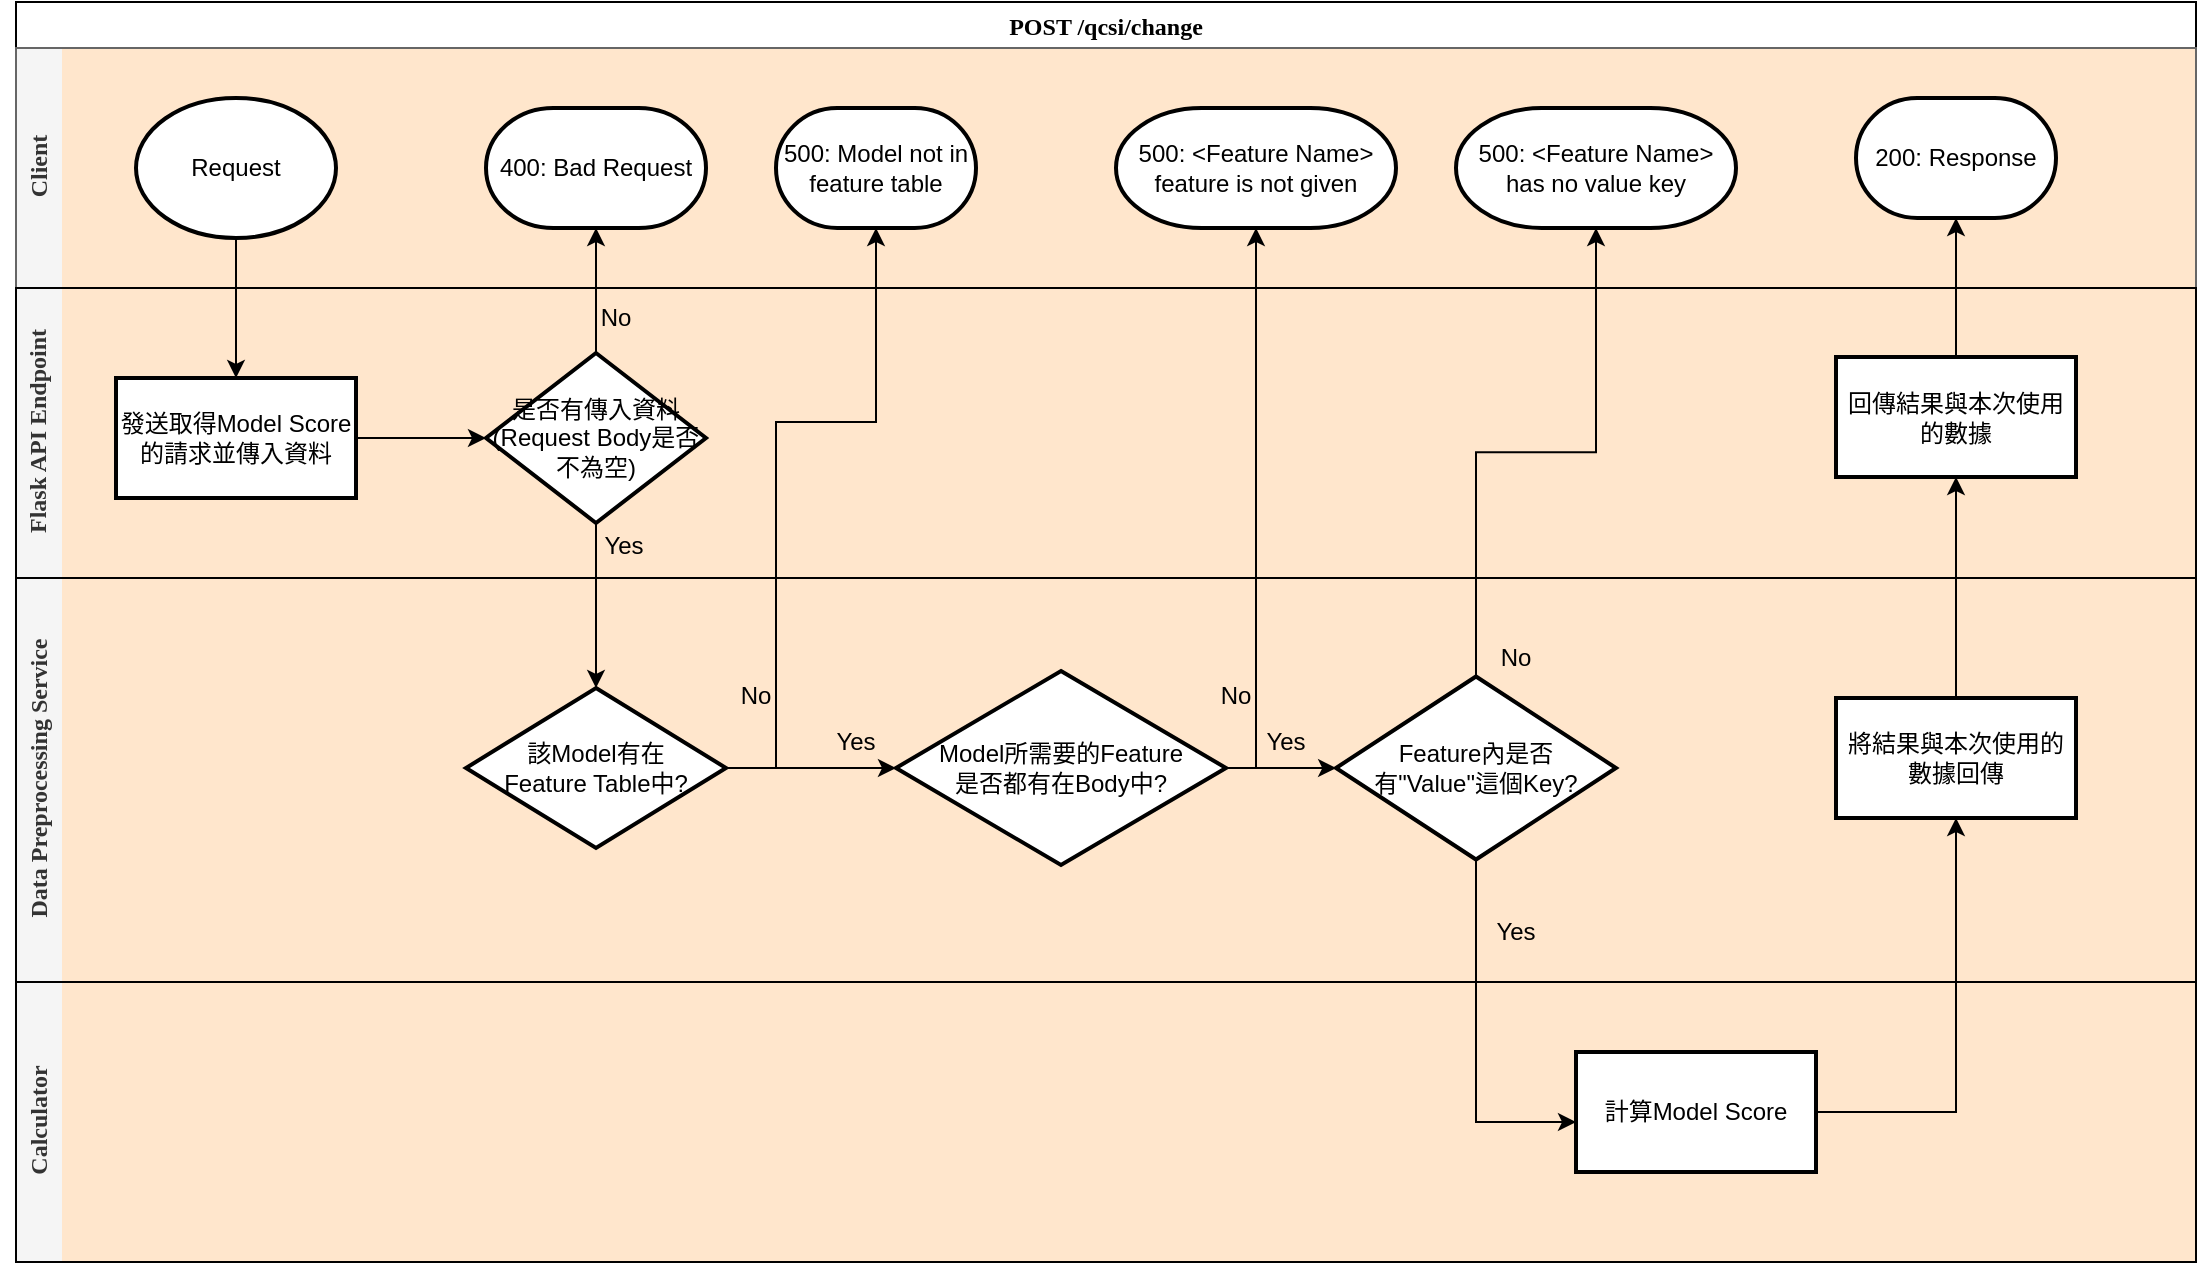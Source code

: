 <mxfile version="20.0.3" type="device"><diagram id="C5RBs43oDa-KdzZeNtuy" name="Page-1"><mxGraphModel dx="1422" dy="831" grid="1" gridSize="10" guides="1" tooltips="1" connect="1" arrows="1" fold="1" page="1" pageScale="1" pageWidth="827" pageHeight="1169" math="0" shadow="0"><root><mxCell id="WIyWlLk6GJQsqaUBKTNV-0"/><mxCell id="WIyWlLk6GJQsqaUBKTNV-1" parent="WIyWlLk6GJQsqaUBKTNV-0"/><mxCell id="Q2JHpyXK3tvcLyVBupTh-1" value="POST /qcsi/change" style="swimlane;swimlaneLine=1;glass=0;shadow=0;rounded=0;sketch=0;swimlaneFillColor=#FFE6CC;fontFamily=Verdana;" parent="WIyWlLk6GJQsqaUBKTNV-1" vertex="1"><mxGeometry x="300" y="200" width="1090" height="630" as="geometry"/></mxCell><mxCell id="Q2JHpyXK3tvcLyVBupTh-2" value="&lt;font face=&quot;Verdana&quot;&gt;Client&lt;/font&gt;" style="swimlane;html=1;horizontal=0;swimlaneLine=0;fillColor=#f5f5f5;strokeColor=#666666;fontColor=#333333;startSize=23;" parent="Q2JHpyXK3tvcLyVBupTh-1" vertex="1"><mxGeometry y="23" width="1090" height="120" as="geometry"><mxRectangle x="260" y="330" width="30" height="50" as="alternateBounds"/></mxGeometry></mxCell><mxCell id="Q2JHpyXK3tvcLyVBupTh-7" value="Request" style="strokeWidth=2;html=1;shape=mxgraph.flowchart.start_1;whiteSpace=wrap;" parent="Q2JHpyXK3tvcLyVBupTh-2" vertex="1"><mxGeometry x="60" y="25" width="100" height="70" as="geometry"/></mxCell><mxCell id="Q2JHpyXK3tvcLyVBupTh-25" value="400: Bad Request" style="strokeWidth=2;html=1;shape=mxgraph.flowchart.terminator;whiteSpace=wrap;" parent="Q2JHpyXK3tvcLyVBupTh-2" vertex="1"><mxGeometry x="235" y="30" width="110" height="60" as="geometry"/></mxCell><mxCell id="Q2JHpyXK3tvcLyVBupTh-32" value="500: Model not in feature table" style="strokeWidth=2;html=1;shape=mxgraph.flowchart.terminator;whiteSpace=wrap;" parent="Q2JHpyXK3tvcLyVBupTh-2" vertex="1"><mxGeometry x="380" y="30" width="100" height="60" as="geometry"/></mxCell><mxCell id="ZfSD3USpCY6e5y5g9DAe-16" value="200: Response" style="strokeWidth=2;html=1;shape=mxgraph.flowchart.terminator;whiteSpace=wrap;" parent="Q2JHpyXK3tvcLyVBupTh-2" vertex="1"><mxGeometry x="920" y="25" width="100" height="60" as="geometry"/></mxCell><mxCell id="wmzaGjKsVUb7aLBIdiLr-15" value="500: &amp;lt;Feature Name&amp;gt; feature is not given" style="strokeWidth=2;html=1;shape=mxgraph.flowchart.terminator;whiteSpace=wrap;" vertex="1" parent="Q2JHpyXK3tvcLyVBupTh-2"><mxGeometry x="550" y="30" width="140" height="60" as="geometry"/></mxCell><mxCell id="wmzaGjKsVUb7aLBIdiLr-17" value="500: &amp;lt;Feature Name&amp;gt; has no value key" style="strokeWidth=2;html=1;shape=mxgraph.flowchart.terminator;whiteSpace=wrap;" vertex="1" parent="Q2JHpyXK3tvcLyVBupTh-2"><mxGeometry x="720" y="30" width="140" height="60" as="geometry"/></mxCell><mxCell id="Q2JHpyXK3tvcLyVBupTh-5" value="&lt;font face=&quot;Verdana&quot;&gt;Flask API Endpoint&lt;/font&gt;" style="swimlane;html=1;horizontal=0;swimlaneLine=0;fillColor=#f5f5f5;fontColor=#333333;" parent="Q2JHpyXK3tvcLyVBupTh-1" vertex="1"><mxGeometry y="143" width="1090" height="145" as="geometry"><mxRectangle x="260" y="330" width="30" height="50" as="alternateBounds"/></mxGeometry></mxCell><mxCell id="_g8Pxo4nuFvf6XIZdUo5-4" value="" style="edgeStyle=orthogonalEdgeStyle;rounded=0;orthogonalLoop=1;jettySize=auto;html=1;" parent="Q2JHpyXK3tvcLyVBupTh-5" source="_g8Pxo4nuFvf6XIZdUo5-1" target="_g8Pxo4nuFvf6XIZdUo5-3" edge="1"><mxGeometry relative="1" as="geometry"/></mxCell><mxCell id="_g8Pxo4nuFvf6XIZdUo5-1" value="發送取得Model Score的請求並傳入資料" style="whiteSpace=wrap;html=1;strokeWidth=2;" parent="Q2JHpyXK3tvcLyVBupTh-5" vertex="1"><mxGeometry x="50" y="45" width="120" height="60" as="geometry"/></mxCell><mxCell id="_g8Pxo4nuFvf6XIZdUo5-3" value="是否有傳入資料&lt;br&gt;(Request Body是否不為空)" style="rhombus;whiteSpace=wrap;html=1;strokeWidth=2;" parent="Q2JHpyXK3tvcLyVBupTh-5" vertex="1"><mxGeometry x="235" y="32.5" width="110" height="85" as="geometry"/></mxCell><mxCell id="_g8Pxo4nuFvf6XIZdUo5-8" value="No" style="text;html=1;strokeColor=none;fillColor=none;align=center;verticalAlign=middle;whiteSpace=wrap;rounded=0;" parent="Q2JHpyXK3tvcLyVBupTh-5" vertex="1"><mxGeometry x="270" width="60" height="30" as="geometry"/></mxCell><mxCell id="_g8Pxo4nuFvf6XIZdUo5-33" value="回傳結果與本次使用的數據" style="whiteSpace=wrap;html=1;strokeWidth=2;" parent="Q2JHpyXK3tvcLyVBupTh-5" vertex="1"><mxGeometry x="910" y="34.5" width="120" height="60" as="geometry"/></mxCell><mxCell id="Q2JHpyXK3tvcLyVBupTh-6" value="&lt;font face=&quot;Verdana&quot;&gt;Data Preprocessing Service&lt;/font&gt;" style="swimlane;html=1;horizontal=0;swimlaneLine=0;startSize=23;fillColor=#f5f5f5;fontColor=#333333;" parent="Q2JHpyXK3tvcLyVBupTh-1" vertex="1"><mxGeometry y="288" width="1090" height="202" as="geometry"><mxRectangle x="260" y="330" width="30" height="50" as="alternateBounds"/></mxGeometry></mxCell><mxCell id="_g8Pxo4nuFvf6XIZdUo5-11" value="Yes" style="text;html=1;strokeColor=none;fillColor=none;align=center;verticalAlign=middle;whiteSpace=wrap;rounded=0;" parent="Q2JHpyXK3tvcLyVBupTh-6" vertex="1"><mxGeometry x="274" y="-31" width="60" height="30" as="geometry"/></mxCell><mxCell id="_g8Pxo4nuFvf6XIZdUo5-12" value="該Model有在&lt;br&gt;Feature Table中?" style="rhombus;whiteSpace=wrap;html=1;strokeWidth=2;" parent="Q2JHpyXK3tvcLyVBupTh-6" vertex="1"><mxGeometry x="225" y="55" width="130" height="80" as="geometry"/></mxCell><mxCell id="_g8Pxo4nuFvf6XIZdUo5-16" value="No" style="text;html=1;strokeColor=none;fillColor=none;align=center;verticalAlign=middle;whiteSpace=wrap;rounded=0;" parent="Q2JHpyXK3tvcLyVBupTh-6" vertex="1"><mxGeometry x="340" y="44" width="60" height="30" as="geometry"/></mxCell><mxCell id="_g8Pxo4nuFvf6XIZdUo5-30" value="將結果與本次使用的數據回傳" style="whiteSpace=wrap;html=1;strokeWidth=2;" parent="Q2JHpyXK3tvcLyVBupTh-6" vertex="1"><mxGeometry x="910" y="60" width="120" height="60" as="geometry"/></mxCell><mxCell id="wmzaGjKsVUb7aLBIdiLr-0" value="Model所需要的Feature&lt;br&gt;是否都有在Body中?" style="rhombus;whiteSpace=wrap;html=1;strokeWidth=2;" vertex="1" parent="Q2JHpyXK3tvcLyVBupTh-6"><mxGeometry x="440" y="46.5" width="165" height="97" as="geometry"/></mxCell><mxCell id="wmzaGjKsVUb7aLBIdiLr-1" value="" style="edgeStyle=orthogonalEdgeStyle;rounded=0;orthogonalLoop=1;jettySize=auto;html=1;" edge="1" parent="Q2JHpyXK3tvcLyVBupTh-6" source="_g8Pxo4nuFvf6XIZdUo5-12" target="wmzaGjKsVUb7aLBIdiLr-0"><mxGeometry relative="1" as="geometry"><Array as="points"><mxPoint x="410" y="95"/><mxPoint x="410" y="95"/></Array></mxGeometry></mxCell><mxCell id="wmzaGjKsVUb7aLBIdiLr-2" value="Feature內是否有&quot;Value&quot;這個Key?" style="rhombus;whiteSpace=wrap;html=1;strokeWidth=2;" vertex="1" parent="Q2JHpyXK3tvcLyVBupTh-6"><mxGeometry x="660" y="49.25" width="140" height="91.5" as="geometry"/></mxCell><mxCell id="wmzaGjKsVUb7aLBIdiLr-3" value="" style="edgeStyle=orthogonalEdgeStyle;rounded=0;orthogonalLoop=1;jettySize=auto;html=1;" edge="1" parent="Q2JHpyXK3tvcLyVBupTh-6" source="wmzaGjKsVUb7aLBIdiLr-0" target="wmzaGjKsVUb7aLBIdiLr-2"><mxGeometry relative="1" as="geometry"/></mxCell><mxCell id="wmzaGjKsVUb7aLBIdiLr-7" value="Yes" style="text;html=1;strokeColor=none;fillColor=none;align=center;verticalAlign=middle;whiteSpace=wrap;rounded=0;" vertex="1" parent="Q2JHpyXK3tvcLyVBupTh-6"><mxGeometry x="390" y="67" width="60" height="30" as="geometry"/></mxCell><mxCell id="wmzaGjKsVUb7aLBIdiLr-8" value="Yes" style="text;html=1;strokeColor=none;fillColor=none;align=center;verticalAlign=middle;whiteSpace=wrap;rounded=0;" vertex="1" parent="Q2JHpyXK3tvcLyVBupTh-6"><mxGeometry x="605" y="67" width="60" height="30" as="geometry"/></mxCell><mxCell id="wmzaGjKsVUb7aLBIdiLr-14" value="Yes" style="text;html=1;strokeColor=none;fillColor=none;align=center;verticalAlign=middle;whiteSpace=wrap;rounded=0;" vertex="1" parent="Q2JHpyXK3tvcLyVBupTh-6"><mxGeometry x="720" y="162" width="60" height="30" as="geometry"/></mxCell><mxCell id="wmzaGjKsVUb7aLBIdiLr-19" value="No" style="text;html=1;strokeColor=none;fillColor=none;align=center;verticalAlign=middle;whiteSpace=wrap;rounded=0;" vertex="1" parent="Q2JHpyXK3tvcLyVBupTh-6"><mxGeometry x="580" y="44" width="60" height="30" as="geometry"/></mxCell><mxCell id="wmzaGjKsVUb7aLBIdiLr-20" value="No" style="text;html=1;strokeColor=none;fillColor=none;align=center;verticalAlign=middle;whiteSpace=wrap;rounded=0;" vertex="1" parent="Q2JHpyXK3tvcLyVBupTh-6"><mxGeometry x="720" y="25" width="60" height="30" as="geometry"/></mxCell><mxCell id="_g8Pxo4nuFvf6XIZdUo5-2" value="" style="edgeStyle=orthogonalEdgeStyle;rounded=0;orthogonalLoop=1;jettySize=auto;html=1;" parent="Q2JHpyXK3tvcLyVBupTh-1" source="Q2JHpyXK3tvcLyVBupTh-7" target="_g8Pxo4nuFvf6XIZdUo5-1" edge="1"><mxGeometry relative="1" as="geometry"/></mxCell><mxCell id="_g8Pxo4nuFvf6XIZdUo5-7" style="edgeStyle=orthogonalEdgeStyle;rounded=0;orthogonalLoop=1;jettySize=auto;html=1;" parent="Q2JHpyXK3tvcLyVBupTh-1" source="_g8Pxo4nuFvf6XIZdUo5-3" target="Q2JHpyXK3tvcLyVBupTh-25" edge="1"><mxGeometry relative="1" as="geometry"/></mxCell><mxCell id="_g8Pxo4nuFvf6XIZdUo5-15" style="edgeStyle=orthogonalEdgeStyle;rounded=0;orthogonalLoop=1;jettySize=auto;html=1;" parent="Q2JHpyXK3tvcLyVBupTh-1" source="_g8Pxo4nuFvf6XIZdUo5-12" target="Q2JHpyXK3tvcLyVBupTh-32" edge="1"><mxGeometry relative="1" as="geometry"><Array as="points"><mxPoint x="380" y="383"/><mxPoint x="380" y="210"/><mxPoint x="430" y="210"/></Array></mxGeometry></mxCell><mxCell id="_g8Pxo4nuFvf6XIZdUo5-21" value="" style="edgeStyle=orthogonalEdgeStyle;rounded=0;orthogonalLoop=1;jettySize=auto;html=1;" parent="Q2JHpyXK3tvcLyVBupTh-1" target="_g8Pxo4nuFvf6XIZdUo5-20" edge="1"><mxGeometry relative="1" as="geometry"><Array as="points"><mxPoint x="485" y="725"/></Array><mxPoint x="485" y="608.5" as="sourcePoint"/></mxGeometry></mxCell><mxCell id="_g8Pxo4nuFvf6XIZdUo5-23" value="" style="edgeStyle=orthogonalEdgeStyle;rounded=0;orthogonalLoop=1;jettySize=auto;html=1;" parent="Q2JHpyXK3tvcLyVBupTh-1" source="_g8Pxo4nuFvf6XIZdUo5-20" edge="1"><mxGeometry relative="1" as="geometry"><mxPoint x="717" y="608.5" as="targetPoint"/></mxGeometry></mxCell><mxCell id="qsH0C6IxlLgiaa1xsICl-7" style="edgeStyle=orthogonalEdgeStyle;rounded=0;orthogonalLoop=1;jettySize=auto;html=1;" parent="Q2JHpyXK3tvcLyVBupTh-1" source="_g8Pxo4nuFvf6XIZdUo5-3" target="_g8Pxo4nuFvf6XIZdUo5-12" edge="1"><mxGeometry relative="1" as="geometry"/></mxCell><mxCell id="_g8Pxo4nuFvf6XIZdUo5-35" style="edgeStyle=orthogonalEdgeStyle;rounded=0;orthogonalLoop=1;jettySize=auto;html=1;entryX=0.5;entryY=1;entryDx=0;entryDy=0;entryPerimeter=0;" parent="Q2JHpyXK3tvcLyVBupTh-1" source="_g8Pxo4nuFvf6XIZdUo5-33" target="ZfSD3USpCY6e5y5g9DAe-16" edge="1"><mxGeometry relative="1" as="geometry"/></mxCell><mxCell id="_g8Pxo4nuFvf6XIZdUo5-34" value="" style="edgeStyle=orthogonalEdgeStyle;rounded=0;orthogonalLoop=1;jettySize=auto;html=1;" parent="Q2JHpyXK3tvcLyVBupTh-1" source="_g8Pxo4nuFvf6XIZdUo5-30" target="_g8Pxo4nuFvf6XIZdUo5-33" edge="1"><mxGeometry relative="1" as="geometry"/></mxCell><mxCell id="_g8Pxo4nuFvf6XIZdUo5-26" value="&lt;p&gt;&lt;font face=&quot;Verdana&quot;&gt;Calculator&lt;/font&gt;&lt;/p&gt;" style="swimlane;html=1;horizontal=0;swimlaneLine=0;startSize=23;fillColor=#f5f5f5;fontColor=#333333;swimlaneFillColor=#FFE6CC;" parent="Q2JHpyXK3tvcLyVBupTh-1" vertex="1"><mxGeometry y="490" width="1090" height="140" as="geometry"><mxRectangle x="260" y="330" width="30" height="50" as="alternateBounds"/></mxGeometry></mxCell><mxCell id="_g8Pxo4nuFvf6XIZdUo5-27" value="計算Model Score" style="whiteSpace=wrap;html=1;strokeWidth=2;" parent="_g8Pxo4nuFvf6XIZdUo5-26" vertex="1"><mxGeometry x="780" y="35" width="120" height="60" as="geometry"/></mxCell><mxCell id="wmzaGjKsVUb7aLBIdiLr-10" style="edgeStyle=orthogonalEdgeStyle;rounded=0;orthogonalLoop=1;jettySize=auto;html=1;" edge="1" parent="Q2JHpyXK3tvcLyVBupTh-1" source="wmzaGjKsVUb7aLBIdiLr-2" target="_g8Pxo4nuFvf6XIZdUo5-27"><mxGeometry relative="1" as="geometry"><Array as="points"><mxPoint x="730" y="560"/></Array></mxGeometry></mxCell><mxCell id="wmzaGjKsVUb7aLBIdiLr-11" style="edgeStyle=orthogonalEdgeStyle;rounded=0;orthogonalLoop=1;jettySize=auto;html=1;" edge="1" parent="Q2JHpyXK3tvcLyVBupTh-1" source="_g8Pxo4nuFvf6XIZdUo5-27" target="_g8Pxo4nuFvf6XIZdUo5-30"><mxGeometry relative="1" as="geometry"/></mxCell><mxCell id="wmzaGjKsVUb7aLBIdiLr-16" style="edgeStyle=orthogonalEdgeStyle;rounded=0;orthogonalLoop=1;jettySize=auto;html=1;" edge="1" parent="Q2JHpyXK3tvcLyVBupTh-1" source="wmzaGjKsVUb7aLBIdiLr-0" target="wmzaGjKsVUb7aLBIdiLr-15"><mxGeometry relative="1" as="geometry"><Array as="points"><mxPoint x="620" y="383"/></Array></mxGeometry></mxCell><mxCell id="wmzaGjKsVUb7aLBIdiLr-18" style="edgeStyle=orthogonalEdgeStyle;rounded=0;orthogonalLoop=1;jettySize=auto;html=1;" edge="1" parent="Q2JHpyXK3tvcLyVBupTh-1" source="wmzaGjKsVUb7aLBIdiLr-2" target="wmzaGjKsVUb7aLBIdiLr-17"><mxGeometry relative="1" as="geometry"/></mxCell></root></mxGraphModel></diagram></mxfile>